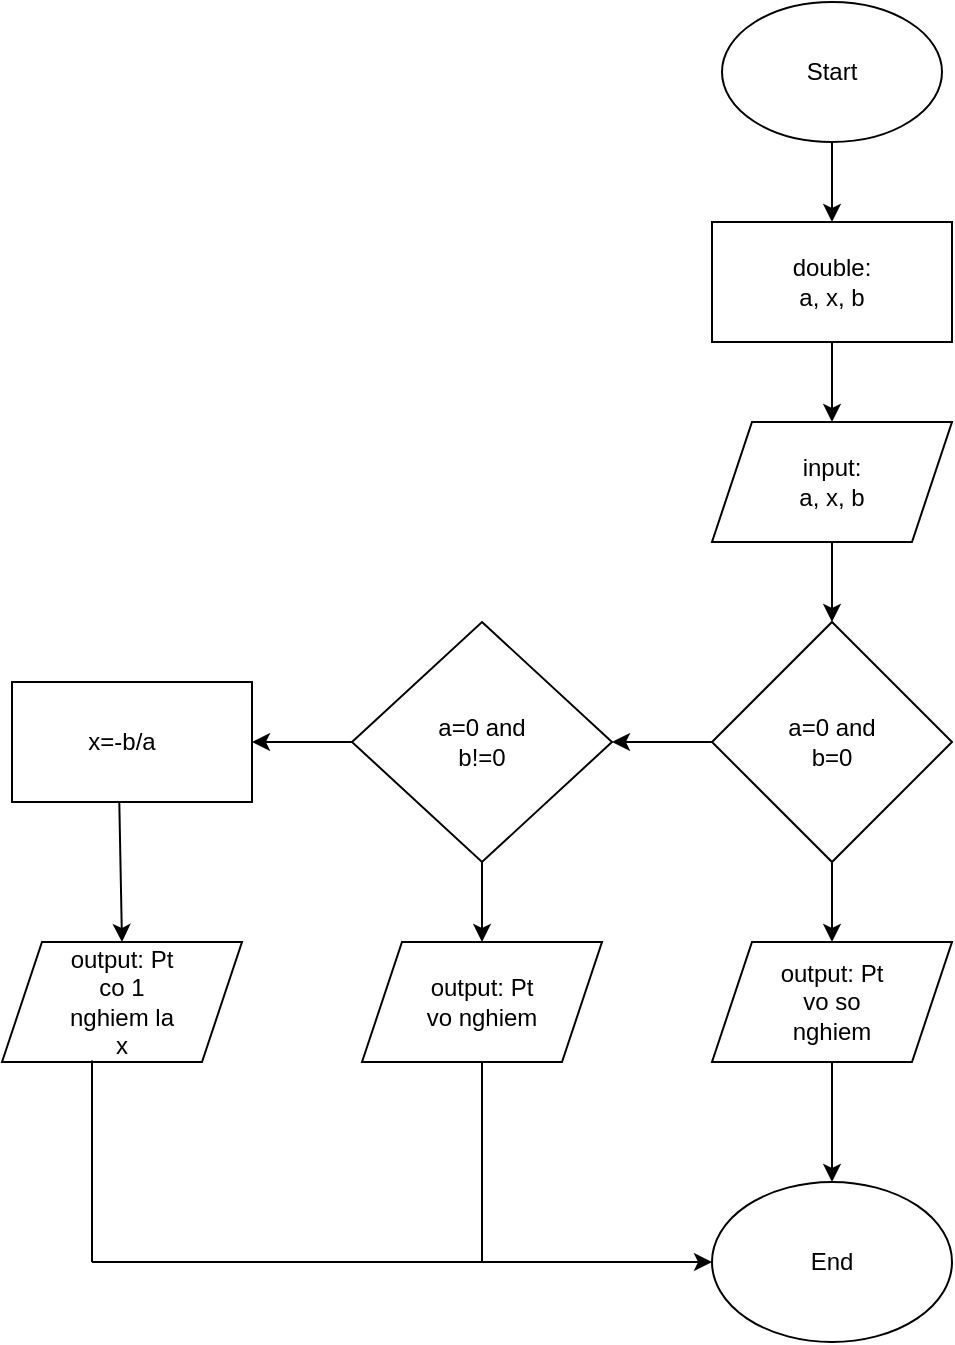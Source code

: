 <mxfile version="25.0.2">
  <diagram id="C5RBs43oDa-KdzZeNtuy" name="Page-1">
    <mxGraphModel dx="1050" dy="621" grid="1" gridSize="10" guides="1" tooltips="1" connect="1" arrows="1" fold="1" page="1" pageScale="1" pageWidth="827" pageHeight="1169" math="0" shadow="0">
      <root>
        <mxCell id="WIyWlLk6GJQsqaUBKTNV-0" />
        <mxCell id="WIyWlLk6GJQsqaUBKTNV-1" parent="WIyWlLk6GJQsqaUBKTNV-0" />
        <mxCell id="a6TBnaFkgptSEr8d1snT-0" value="" style="ellipse;whiteSpace=wrap;html=1;" vertex="1" parent="WIyWlLk6GJQsqaUBKTNV-1">
          <mxGeometry x="545" y="10" width="110" height="70" as="geometry" />
        </mxCell>
        <mxCell id="a6TBnaFkgptSEr8d1snT-1" value="" style="rounded=0;whiteSpace=wrap;html=1;" vertex="1" parent="WIyWlLk6GJQsqaUBKTNV-1">
          <mxGeometry x="540" y="120" width="120" height="60" as="geometry" />
        </mxCell>
        <mxCell id="a6TBnaFkgptSEr8d1snT-2" value="" style="shape=parallelogram;perimeter=parallelogramPerimeter;whiteSpace=wrap;html=1;fixedSize=1;" vertex="1" parent="WIyWlLk6GJQsqaUBKTNV-1">
          <mxGeometry x="540" y="220" width="120" height="60" as="geometry" />
        </mxCell>
        <mxCell id="a6TBnaFkgptSEr8d1snT-3" value="" style="rhombus;whiteSpace=wrap;html=1;" vertex="1" parent="WIyWlLk6GJQsqaUBKTNV-1">
          <mxGeometry x="540" y="320" width="120" height="120" as="geometry" />
        </mxCell>
        <mxCell id="a6TBnaFkgptSEr8d1snT-4" value="" style="shape=parallelogram;perimeter=parallelogramPerimeter;whiteSpace=wrap;html=1;fixedSize=1;" vertex="1" parent="WIyWlLk6GJQsqaUBKTNV-1">
          <mxGeometry x="540" y="480" width="120" height="60" as="geometry" />
        </mxCell>
        <mxCell id="a6TBnaFkgptSEr8d1snT-5" value="" style="rhombus;whiteSpace=wrap;html=1;" vertex="1" parent="WIyWlLk6GJQsqaUBKTNV-1">
          <mxGeometry x="360" y="320" width="130" height="120" as="geometry" />
        </mxCell>
        <mxCell id="a6TBnaFkgptSEr8d1snT-6" value="" style="shape=parallelogram;perimeter=parallelogramPerimeter;whiteSpace=wrap;html=1;fixedSize=1;" vertex="1" parent="WIyWlLk6GJQsqaUBKTNV-1">
          <mxGeometry x="365" y="480" width="120" height="60" as="geometry" />
        </mxCell>
        <mxCell id="a6TBnaFkgptSEr8d1snT-8" value="" style="shape=parallelogram;perimeter=parallelogramPerimeter;whiteSpace=wrap;html=1;fixedSize=1;" vertex="1" parent="WIyWlLk6GJQsqaUBKTNV-1">
          <mxGeometry x="185" y="480" width="120" height="60" as="geometry" />
        </mxCell>
        <mxCell id="a6TBnaFkgptSEr8d1snT-9" value="" style="ellipse;whiteSpace=wrap;html=1;" vertex="1" parent="WIyWlLk6GJQsqaUBKTNV-1">
          <mxGeometry x="540" y="600" width="120" height="80" as="geometry" />
        </mxCell>
        <mxCell id="a6TBnaFkgptSEr8d1snT-10" value="" style="endArrow=classic;html=1;rounded=0;exitX=0.5;exitY=1;exitDx=0;exitDy=0;entryX=0.5;entryY=0;entryDx=0;entryDy=0;" edge="1" parent="WIyWlLk6GJQsqaUBKTNV-1" source="a6TBnaFkgptSEr8d1snT-0" target="a6TBnaFkgptSEr8d1snT-1">
          <mxGeometry width="50" height="50" relative="1" as="geometry">
            <mxPoint x="430" y="190" as="sourcePoint" />
            <mxPoint x="480" y="140" as="targetPoint" />
          </mxGeometry>
        </mxCell>
        <mxCell id="a6TBnaFkgptSEr8d1snT-11" value="" style="endArrow=classic;html=1;rounded=0;exitX=0.5;exitY=1;exitDx=0;exitDy=0;entryX=0.5;entryY=0;entryDx=0;entryDy=0;" edge="1" parent="WIyWlLk6GJQsqaUBKTNV-1" source="a6TBnaFkgptSEr8d1snT-1" target="a6TBnaFkgptSEr8d1snT-2">
          <mxGeometry width="50" height="50" relative="1" as="geometry">
            <mxPoint x="440" y="250" as="sourcePoint" />
            <mxPoint x="490" y="200" as="targetPoint" />
          </mxGeometry>
        </mxCell>
        <mxCell id="a6TBnaFkgptSEr8d1snT-12" value="" style="endArrow=classic;html=1;rounded=0;exitX=0.5;exitY=1;exitDx=0;exitDy=0;entryX=0.5;entryY=0;entryDx=0;entryDy=0;" edge="1" parent="WIyWlLk6GJQsqaUBKTNV-1" source="a6TBnaFkgptSEr8d1snT-2" target="a6TBnaFkgptSEr8d1snT-3">
          <mxGeometry width="50" height="50" relative="1" as="geometry">
            <mxPoint x="490" y="360" as="sourcePoint" />
            <mxPoint x="540" y="310" as="targetPoint" />
          </mxGeometry>
        </mxCell>
        <mxCell id="a6TBnaFkgptSEr8d1snT-13" value="" style="endArrow=classic;html=1;rounded=0;exitX=0.5;exitY=1;exitDx=0;exitDy=0;entryX=0.5;entryY=0;entryDx=0;entryDy=0;" edge="1" parent="WIyWlLk6GJQsqaUBKTNV-1" source="a6TBnaFkgptSEr8d1snT-3" target="a6TBnaFkgptSEr8d1snT-4">
          <mxGeometry width="50" height="50" relative="1" as="geometry">
            <mxPoint x="490" y="480" as="sourcePoint" />
            <mxPoint x="540" y="430" as="targetPoint" />
          </mxGeometry>
        </mxCell>
        <mxCell id="a6TBnaFkgptSEr8d1snT-14" value="" style="endArrow=classic;html=1;rounded=0;exitX=0;exitY=0.5;exitDx=0;exitDy=0;entryX=1;entryY=0.5;entryDx=0;entryDy=0;" edge="1" parent="WIyWlLk6GJQsqaUBKTNV-1" source="a6TBnaFkgptSEr8d1snT-3" target="a6TBnaFkgptSEr8d1snT-5">
          <mxGeometry width="50" height="50" relative="1" as="geometry">
            <mxPoint x="480" y="470" as="sourcePoint" />
            <mxPoint x="530" y="420" as="targetPoint" />
          </mxGeometry>
        </mxCell>
        <mxCell id="a6TBnaFkgptSEr8d1snT-15" value="" style="endArrow=classic;html=1;rounded=0;exitX=0;exitY=0.5;exitDx=0;exitDy=0;" edge="1" parent="WIyWlLk6GJQsqaUBKTNV-1" source="a6TBnaFkgptSEr8d1snT-5">
          <mxGeometry width="50" height="50" relative="1" as="geometry">
            <mxPoint x="330" y="470" as="sourcePoint" />
            <mxPoint x="310" y="380" as="targetPoint" />
          </mxGeometry>
        </mxCell>
        <mxCell id="a6TBnaFkgptSEr8d1snT-16" value="" style="endArrow=classic;html=1;rounded=0;exitX=0.5;exitY=1;exitDx=0;exitDy=0;entryX=0.5;entryY=0;entryDx=0;entryDy=0;" edge="1" parent="WIyWlLk6GJQsqaUBKTNV-1" source="a6TBnaFkgptSEr8d1snT-5" target="a6TBnaFkgptSEr8d1snT-6">
          <mxGeometry width="50" height="50" relative="1" as="geometry">
            <mxPoint x="310" y="470" as="sourcePoint" />
            <mxPoint x="360" y="420" as="targetPoint" />
          </mxGeometry>
        </mxCell>
        <mxCell id="a6TBnaFkgptSEr8d1snT-17" value="" style="endArrow=classic;html=1;rounded=0;entryX=0.5;entryY=0;entryDx=0;entryDy=0;exitX=0.447;exitY=0.993;exitDx=0;exitDy=0;exitPerimeter=0;" edge="1" parent="WIyWlLk6GJQsqaUBKTNV-1" source="a6TBnaFkgptSEr8d1snT-32" target="a6TBnaFkgptSEr8d1snT-8">
          <mxGeometry width="50" height="50" relative="1" as="geometry">
            <mxPoint x="245" y="440" as="sourcePoint" />
            <mxPoint x="190" y="450" as="targetPoint" />
          </mxGeometry>
        </mxCell>
        <mxCell id="a6TBnaFkgptSEr8d1snT-18" value="" style="endArrow=classic;html=1;rounded=0;exitX=0.5;exitY=1;exitDx=0;exitDy=0;entryX=0.5;entryY=0;entryDx=0;entryDy=0;" edge="1" parent="WIyWlLk6GJQsqaUBKTNV-1" source="a6TBnaFkgptSEr8d1snT-4" target="a6TBnaFkgptSEr8d1snT-9">
          <mxGeometry width="50" height="50" relative="1" as="geometry">
            <mxPoint x="480" y="620" as="sourcePoint" />
            <mxPoint x="530" y="570" as="targetPoint" />
          </mxGeometry>
        </mxCell>
        <mxCell id="a6TBnaFkgptSEr8d1snT-19" value="" style="endArrow=none;html=1;rounded=0;entryX=0.5;entryY=1;entryDx=0;entryDy=0;" edge="1" parent="WIyWlLk6GJQsqaUBKTNV-1" target="a6TBnaFkgptSEr8d1snT-6">
          <mxGeometry width="50" height="50" relative="1" as="geometry">
            <mxPoint x="425" y="640" as="sourcePoint" />
            <mxPoint x="440" y="580" as="targetPoint" />
          </mxGeometry>
        </mxCell>
        <mxCell id="a6TBnaFkgptSEr8d1snT-20" value="" style="endArrow=none;html=1;rounded=0;entryX=0.375;entryY=0.987;entryDx=0;entryDy=0;entryPerimeter=0;" edge="1" parent="WIyWlLk6GJQsqaUBKTNV-1" target="a6TBnaFkgptSEr8d1snT-8">
          <mxGeometry width="50" height="50" relative="1" as="geometry">
            <mxPoint x="230" y="640" as="sourcePoint" />
            <mxPoint x="230" y="620" as="targetPoint" />
          </mxGeometry>
        </mxCell>
        <mxCell id="a6TBnaFkgptSEr8d1snT-21" value="" style="endArrow=classic;html=1;rounded=0;entryX=0;entryY=0.5;entryDx=0;entryDy=0;" edge="1" parent="WIyWlLk6GJQsqaUBKTNV-1" target="a6TBnaFkgptSEr8d1snT-9">
          <mxGeometry width="50" height="50" relative="1" as="geometry">
            <mxPoint x="230" y="640" as="sourcePoint" />
            <mxPoint x="300" y="680" as="targetPoint" />
          </mxGeometry>
        </mxCell>
        <mxCell id="a6TBnaFkgptSEr8d1snT-22" value="Start" style="text;html=1;align=center;verticalAlign=middle;whiteSpace=wrap;rounded=0;" vertex="1" parent="WIyWlLk6GJQsqaUBKTNV-1">
          <mxGeometry x="570" y="30" width="60" height="30" as="geometry" />
        </mxCell>
        <mxCell id="a6TBnaFkgptSEr8d1snT-23" value="double:&lt;div&gt;a, x, b&lt;/div&gt;" style="text;html=1;align=center;verticalAlign=middle;whiteSpace=wrap;rounded=0;" vertex="1" parent="WIyWlLk6GJQsqaUBKTNV-1">
          <mxGeometry x="570" y="135" width="60" height="30" as="geometry" />
        </mxCell>
        <mxCell id="a6TBnaFkgptSEr8d1snT-24" value="input:&lt;div&gt;a, x, b&lt;/div&gt;" style="text;html=1;align=center;verticalAlign=middle;whiteSpace=wrap;rounded=0;" vertex="1" parent="WIyWlLk6GJQsqaUBKTNV-1">
          <mxGeometry x="570" y="235" width="60" height="30" as="geometry" />
        </mxCell>
        <mxCell id="a6TBnaFkgptSEr8d1snT-25" value="a=0 and b=0" style="text;html=1;align=center;verticalAlign=middle;whiteSpace=wrap;rounded=0;" vertex="1" parent="WIyWlLk6GJQsqaUBKTNV-1">
          <mxGeometry x="570" y="365" width="60" height="30" as="geometry" />
        </mxCell>
        <mxCell id="a6TBnaFkgptSEr8d1snT-26" value="output: Pt vo so nghiem" style="text;html=1;align=center;verticalAlign=middle;whiteSpace=wrap;rounded=0;" vertex="1" parent="WIyWlLk6GJQsqaUBKTNV-1">
          <mxGeometry x="570" y="495" width="60" height="30" as="geometry" />
        </mxCell>
        <mxCell id="a6TBnaFkgptSEr8d1snT-27" value="a=0 and b!=0" style="text;html=1;align=center;verticalAlign=middle;whiteSpace=wrap;rounded=0;" vertex="1" parent="WIyWlLk6GJQsqaUBKTNV-1">
          <mxGeometry x="395" y="365" width="60" height="30" as="geometry" />
        </mxCell>
        <mxCell id="a6TBnaFkgptSEr8d1snT-28" value="output: Pt vo nghiem" style="text;html=1;align=center;verticalAlign=middle;whiteSpace=wrap;rounded=0;" vertex="1" parent="WIyWlLk6GJQsqaUBKTNV-1">
          <mxGeometry x="395" y="495" width="60" height="30" as="geometry" />
        </mxCell>
        <mxCell id="a6TBnaFkgptSEr8d1snT-32" value="" style="rounded=0;whiteSpace=wrap;html=1;" vertex="1" parent="WIyWlLk6GJQsqaUBKTNV-1">
          <mxGeometry x="190" y="350" width="120" height="60" as="geometry" />
        </mxCell>
        <mxCell id="a6TBnaFkgptSEr8d1snT-33" value="x=-b/a" style="text;html=1;align=center;verticalAlign=middle;whiteSpace=wrap;rounded=0;" vertex="1" parent="WIyWlLk6GJQsqaUBKTNV-1">
          <mxGeometry x="215" y="365" width="60" height="30" as="geometry" />
        </mxCell>
        <mxCell id="a6TBnaFkgptSEr8d1snT-34" value="output: Pt co 1 nghiem la x" style="text;html=1;align=center;verticalAlign=middle;whiteSpace=wrap;rounded=0;" vertex="1" parent="WIyWlLk6GJQsqaUBKTNV-1">
          <mxGeometry x="215" y="495" width="60" height="30" as="geometry" />
        </mxCell>
        <mxCell id="a6TBnaFkgptSEr8d1snT-35" value="End" style="text;html=1;align=center;verticalAlign=middle;whiteSpace=wrap;rounded=0;" vertex="1" parent="WIyWlLk6GJQsqaUBKTNV-1">
          <mxGeometry x="570" y="625" width="60" height="30" as="geometry" />
        </mxCell>
      </root>
    </mxGraphModel>
  </diagram>
</mxfile>
